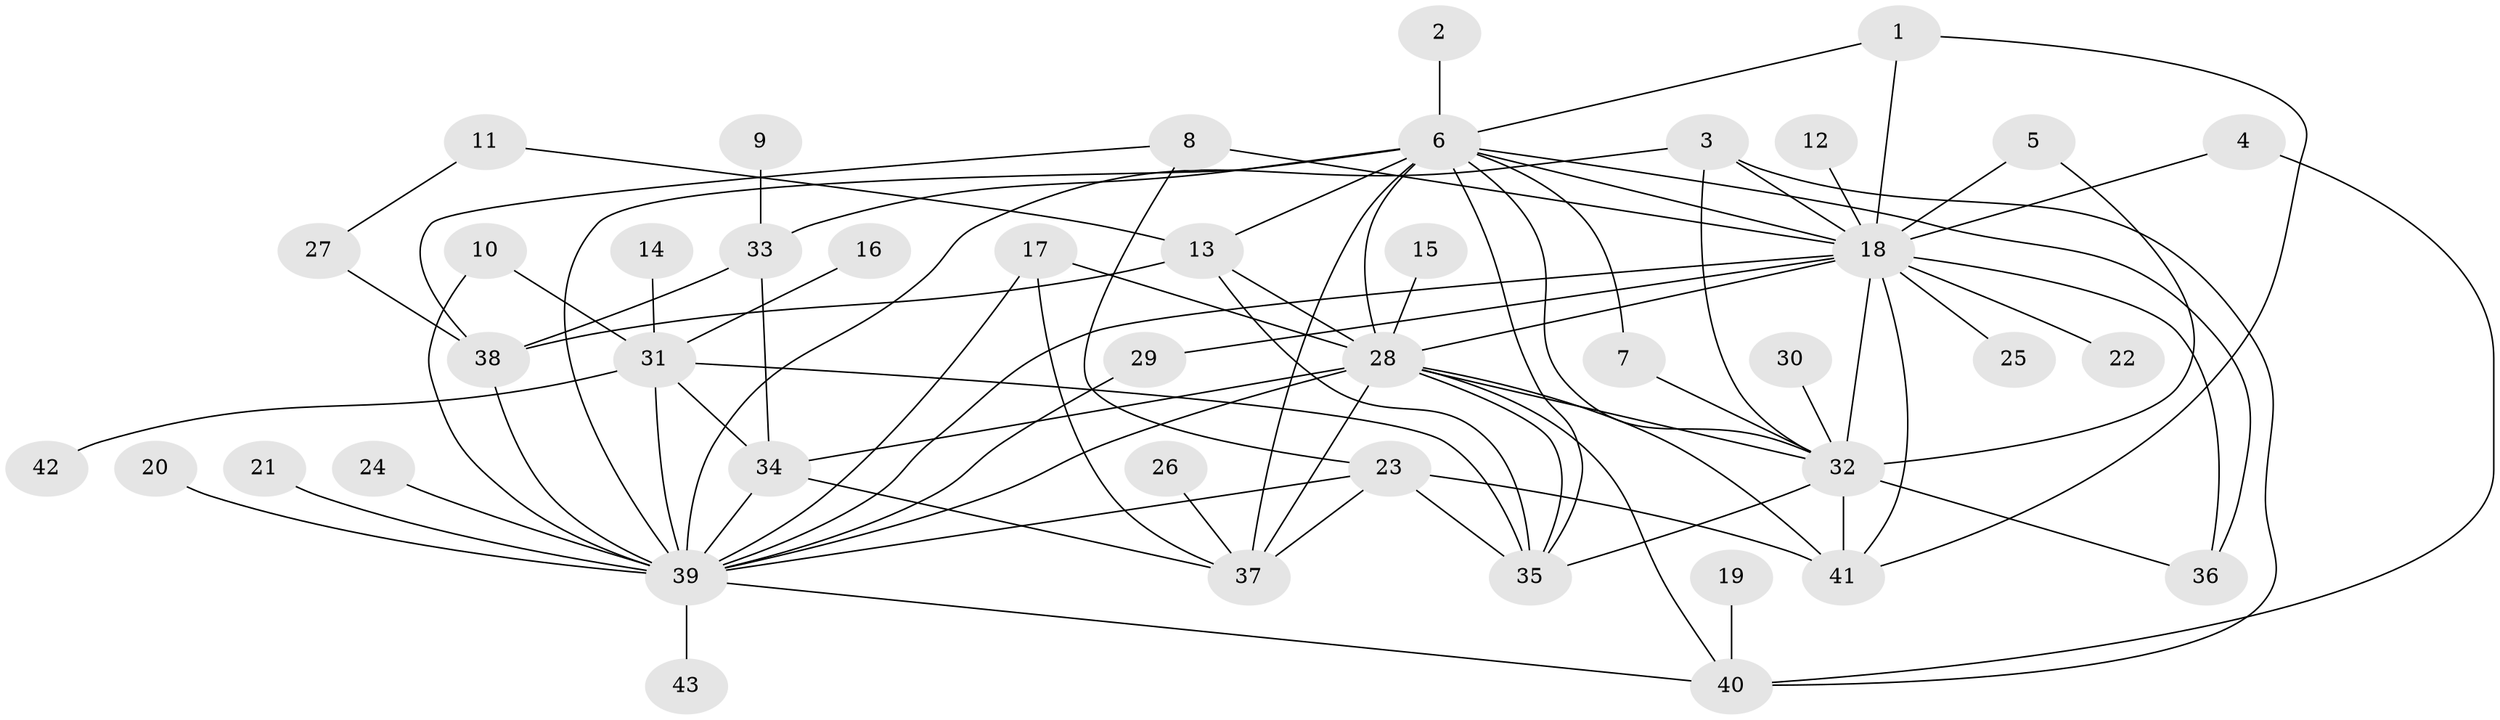 // original degree distribution, {15: 0.011627906976744186, 4: 0.12790697674418605, 13: 0.011627906976744186, 1: 0.37209302325581395, 20: 0.011627906976744186, 2: 0.16279069767441862, 3: 0.1511627906976744, 11: 0.011627906976744186, 6: 0.046511627906976744, 7: 0.046511627906976744, 9: 0.023255813953488372, 5: 0.023255813953488372}
// Generated by graph-tools (version 1.1) at 2025/49/03/09/25 03:49:50]
// undirected, 43 vertices, 82 edges
graph export_dot {
graph [start="1"]
  node [color=gray90,style=filled];
  1;
  2;
  3;
  4;
  5;
  6;
  7;
  8;
  9;
  10;
  11;
  12;
  13;
  14;
  15;
  16;
  17;
  18;
  19;
  20;
  21;
  22;
  23;
  24;
  25;
  26;
  27;
  28;
  29;
  30;
  31;
  32;
  33;
  34;
  35;
  36;
  37;
  38;
  39;
  40;
  41;
  42;
  43;
  1 -- 6 [weight=1.0];
  1 -- 18 [weight=2.0];
  1 -- 41 [weight=1.0];
  2 -- 6 [weight=1.0];
  3 -- 18 [weight=1.0];
  3 -- 32 [weight=1.0];
  3 -- 39 [weight=1.0];
  3 -- 40 [weight=1.0];
  4 -- 18 [weight=1.0];
  4 -- 40 [weight=1.0];
  5 -- 18 [weight=1.0];
  5 -- 32 [weight=1.0];
  6 -- 7 [weight=1.0];
  6 -- 13 [weight=1.0];
  6 -- 18 [weight=1.0];
  6 -- 28 [weight=1.0];
  6 -- 32 [weight=1.0];
  6 -- 33 [weight=1.0];
  6 -- 35 [weight=1.0];
  6 -- 36 [weight=1.0];
  6 -- 37 [weight=2.0];
  6 -- 39 [weight=1.0];
  7 -- 32 [weight=1.0];
  8 -- 18 [weight=2.0];
  8 -- 23 [weight=1.0];
  8 -- 38 [weight=1.0];
  9 -- 33 [weight=1.0];
  10 -- 31 [weight=1.0];
  10 -- 39 [weight=1.0];
  11 -- 13 [weight=1.0];
  11 -- 27 [weight=1.0];
  12 -- 18 [weight=1.0];
  13 -- 28 [weight=1.0];
  13 -- 35 [weight=2.0];
  13 -- 38 [weight=1.0];
  14 -- 31 [weight=1.0];
  15 -- 28 [weight=1.0];
  16 -- 31 [weight=1.0];
  17 -- 28 [weight=1.0];
  17 -- 37 [weight=1.0];
  17 -- 39 [weight=1.0];
  18 -- 22 [weight=1.0];
  18 -- 25 [weight=1.0];
  18 -- 28 [weight=1.0];
  18 -- 29 [weight=1.0];
  18 -- 32 [weight=1.0];
  18 -- 36 [weight=1.0];
  18 -- 39 [weight=1.0];
  18 -- 41 [weight=1.0];
  19 -- 40 [weight=1.0];
  20 -- 39 [weight=1.0];
  21 -- 39 [weight=1.0];
  23 -- 35 [weight=1.0];
  23 -- 37 [weight=2.0];
  23 -- 39 [weight=1.0];
  23 -- 41 [weight=1.0];
  24 -- 39 [weight=1.0];
  26 -- 37 [weight=1.0];
  27 -- 38 [weight=1.0];
  28 -- 32 [weight=1.0];
  28 -- 34 [weight=1.0];
  28 -- 35 [weight=1.0];
  28 -- 37 [weight=1.0];
  28 -- 39 [weight=1.0];
  28 -- 40 [weight=1.0];
  28 -- 41 [weight=1.0];
  29 -- 39 [weight=1.0];
  30 -- 32 [weight=1.0];
  31 -- 34 [weight=1.0];
  31 -- 35 [weight=1.0];
  31 -- 39 [weight=1.0];
  31 -- 42 [weight=1.0];
  32 -- 35 [weight=1.0];
  32 -- 36 [weight=1.0];
  32 -- 41 [weight=1.0];
  33 -- 34 [weight=1.0];
  33 -- 38 [weight=1.0];
  34 -- 37 [weight=1.0];
  34 -- 39 [weight=1.0];
  38 -- 39 [weight=1.0];
  39 -- 40 [weight=1.0];
  39 -- 43 [weight=1.0];
}
